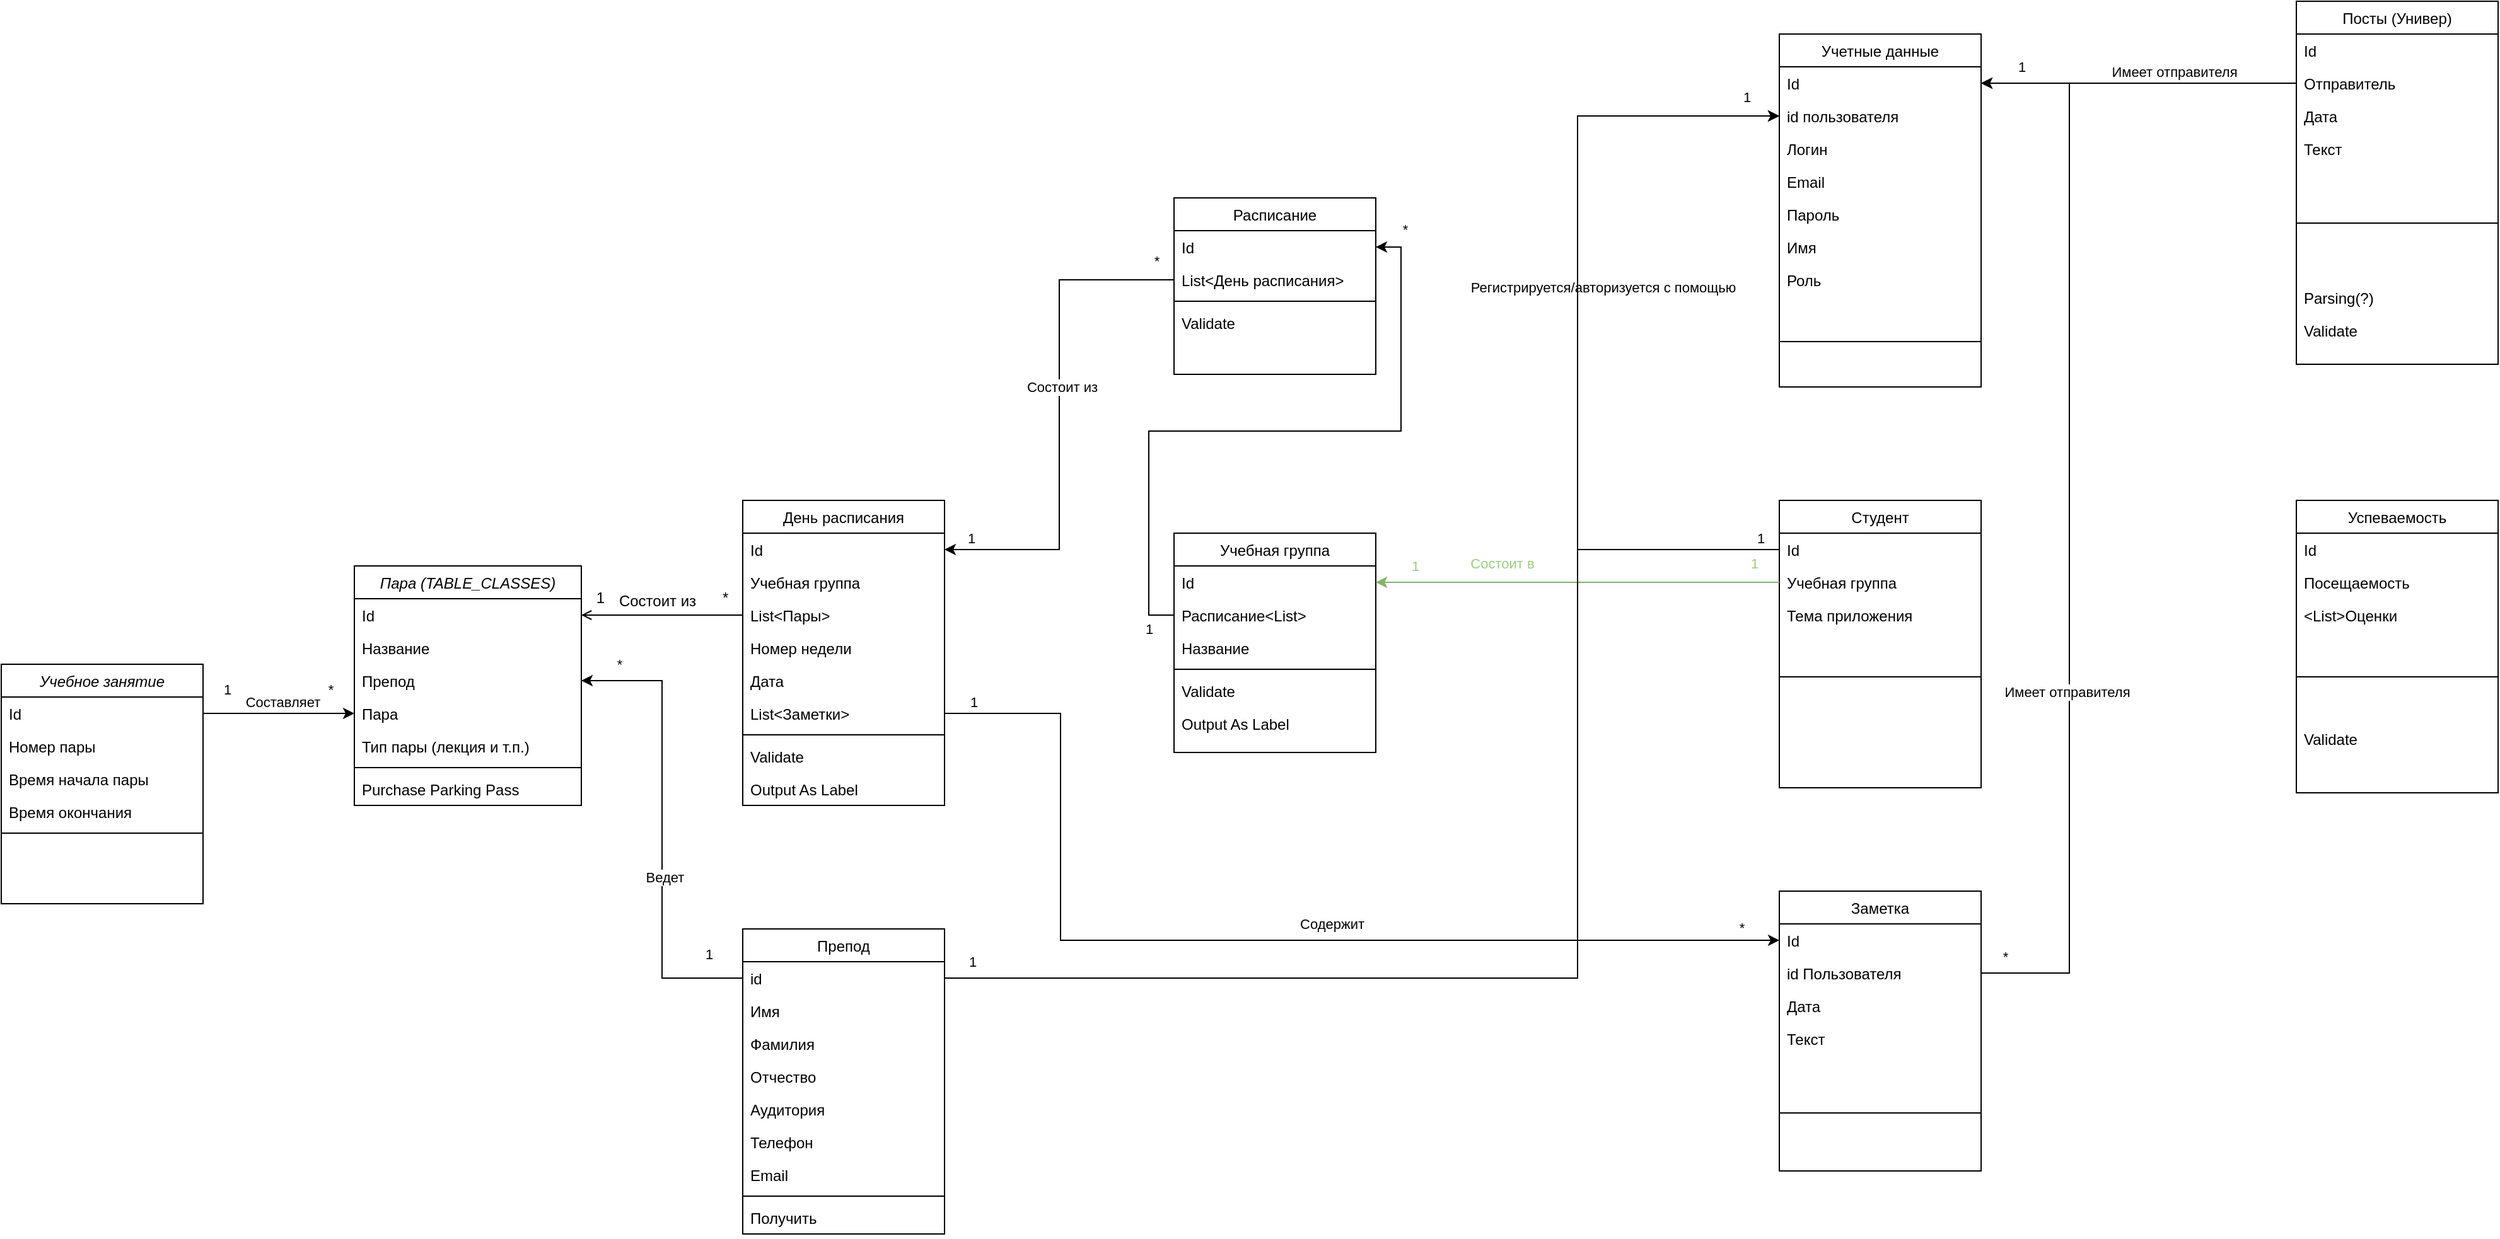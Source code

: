 <mxfile version="16.5.1" type="device"><diagram id="C5RBs43oDa-KdzZeNtuy" name="Page-1"><mxGraphModel dx="2249" dy="2034" grid="1" gridSize="10" guides="1" tooltips="1" connect="1" arrows="1" fold="1" page="1" pageScale="1" pageWidth="827" pageHeight="1169" math="0" shadow="0"><root><mxCell id="WIyWlLk6GJQsqaUBKTNV-0"/><mxCell id="WIyWlLk6GJQsqaUBKTNV-1" parent="WIyWlLk6GJQsqaUBKTNV-0"/><mxCell id="zkfFHV4jXpPFQw0GAbJ--0" value="Пара (TABLE_CLASSES)" style="swimlane;fontStyle=2;align=center;verticalAlign=top;childLayout=stackLayout;horizontal=1;startSize=26;horizontalStack=0;resizeParent=1;resizeLast=0;collapsible=1;marginBottom=0;rounded=0;shadow=0;strokeWidth=1;" parent="WIyWlLk6GJQsqaUBKTNV-1" vertex="1"><mxGeometry x="200" y="172" width="180" height="190" as="geometry"><mxRectangle x="230" y="140" width="160" height="26" as="alternateBounds"/></mxGeometry></mxCell><mxCell id="zkfFHV4jXpPFQw0GAbJ--1" value="Id" style="text;align=left;verticalAlign=top;spacingLeft=4;spacingRight=4;overflow=hidden;rotatable=0;points=[[0,0.5],[1,0.5]];portConstraint=eastwest;" parent="zkfFHV4jXpPFQw0GAbJ--0" vertex="1"><mxGeometry y="26" width="180" height="26" as="geometry"/></mxCell><mxCell id="zkfFHV4jXpPFQw0GAbJ--2" value="Название" style="text;align=left;verticalAlign=top;spacingLeft=4;spacingRight=4;overflow=hidden;rotatable=0;points=[[0,0.5],[1,0.5]];portConstraint=eastwest;rounded=0;shadow=0;html=0;" parent="zkfFHV4jXpPFQw0GAbJ--0" vertex="1"><mxGeometry y="52" width="180" height="26" as="geometry"/></mxCell><mxCell id="zkfFHV4jXpPFQw0GAbJ--3" value="Препод" style="text;align=left;verticalAlign=top;spacingLeft=4;spacingRight=4;overflow=hidden;rotatable=0;points=[[0,0.5],[1,0.5]];portConstraint=eastwest;rounded=0;shadow=0;html=0;" parent="zkfFHV4jXpPFQw0GAbJ--0" vertex="1"><mxGeometry y="78" width="180" height="26" as="geometry"/></mxCell><mxCell id="HMLo1GvduJwZ5FyDt5R9-80" value="Пара" style="text;align=left;verticalAlign=top;spacingLeft=4;spacingRight=4;overflow=hidden;rotatable=0;points=[[0,0.5],[1,0.5]];portConstraint=eastwest;" parent="zkfFHV4jXpPFQw0GAbJ--0" vertex="1"><mxGeometry y="104" width="180" height="26" as="geometry"/></mxCell><mxCell id="18_xznYcsgXf1KtRyhTN-0" value="Тип пары (лекция и т.п.)" style="text;align=left;verticalAlign=top;spacingLeft=4;spacingRight=4;overflow=hidden;rotatable=0;points=[[0,0.5],[1,0.5]];portConstraint=eastwest;" parent="zkfFHV4jXpPFQw0GAbJ--0" vertex="1"><mxGeometry y="130" width="180" height="26" as="geometry"/></mxCell><mxCell id="zkfFHV4jXpPFQw0GAbJ--4" value="" style="line;html=1;strokeWidth=1;align=left;verticalAlign=middle;spacingTop=-1;spacingLeft=3;spacingRight=3;rotatable=0;labelPosition=right;points=[];portConstraint=eastwest;" parent="zkfFHV4jXpPFQw0GAbJ--0" vertex="1"><mxGeometry y="156" width="180" height="8" as="geometry"/></mxCell><mxCell id="zkfFHV4jXpPFQw0GAbJ--5" value="Purchase Parking Pass" style="text;align=left;verticalAlign=top;spacingLeft=4;spacingRight=4;overflow=hidden;rotatable=0;points=[[0,0.5],[1,0.5]];portConstraint=eastwest;" parent="zkfFHV4jXpPFQw0GAbJ--0" vertex="1"><mxGeometry y="164" width="180" height="26" as="geometry"/></mxCell><mxCell id="zkfFHV4jXpPFQw0GAbJ--13" value="Препод" style="swimlane;fontStyle=0;align=center;verticalAlign=top;childLayout=stackLayout;horizontal=1;startSize=26;horizontalStack=0;resizeParent=1;resizeLast=0;collapsible=1;marginBottom=0;rounded=0;shadow=0;strokeWidth=1;" parent="WIyWlLk6GJQsqaUBKTNV-1" vertex="1"><mxGeometry x="508" y="460" width="160" height="242" as="geometry"><mxRectangle x="340" y="380" width="170" height="26" as="alternateBounds"/></mxGeometry></mxCell><mxCell id="zkfFHV4jXpPFQw0GAbJ--14" value="id" style="text;align=left;verticalAlign=top;spacingLeft=4;spacingRight=4;overflow=hidden;rotatable=0;points=[[0,0.5],[1,0.5]];portConstraint=eastwest;" parent="zkfFHV4jXpPFQw0GAbJ--13" vertex="1"><mxGeometry y="26" width="160" height="26" as="geometry"/></mxCell><mxCell id="HMLo1GvduJwZ5FyDt5R9-19" value="Имя" style="text;align=left;verticalAlign=top;spacingLeft=4;spacingRight=4;overflow=hidden;rotatable=0;points=[[0,0.5],[1,0.5]];portConstraint=eastwest;" parent="zkfFHV4jXpPFQw0GAbJ--13" vertex="1"><mxGeometry y="52" width="160" height="26" as="geometry"/></mxCell><mxCell id="HMLo1GvduJwZ5FyDt5R9-20" value="Фамилия" style="text;align=left;verticalAlign=top;spacingLeft=4;spacingRight=4;overflow=hidden;rotatable=0;points=[[0,0.5],[1,0.5]];portConstraint=eastwest;" parent="zkfFHV4jXpPFQw0GAbJ--13" vertex="1"><mxGeometry y="78" width="160" height="26" as="geometry"/></mxCell><mxCell id="HMLo1GvduJwZ5FyDt5R9-21" value="Отчество" style="text;align=left;verticalAlign=top;spacingLeft=4;spacingRight=4;overflow=hidden;rotatable=0;points=[[0,0.5],[1,0.5]];portConstraint=eastwest;" parent="zkfFHV4jXpPFQw0GAbJ--13" vertex="1"><mxGeometry y="104" width="160" height="26" as="geometry"/></mxCell><mxCell id="HMLo1GvduJwZ5FyDt5R9-23" value="Аудитория" style="text;align=left;verticalAlign=top;spacingLeft=4;spacingRight=4;overflow=hidden;rotatable=0;points=[[0,0.5],[1,0.5]];portConstraint=eastwest;" parent="zkfFHV4jXpPFQw0GAbJ--13" vertex="1"><mxGeometry y="130" width="160" height="26" as="geometry"/></mxCell><mxCell id="HMLo1GvduJwZ5FyDt5R9-24" value="Телефон" style="text;align=left;verticalAlign=top;spacingLeft=4;spacingRight=4;overflow=hidden;rotatable=0;points=[[0,0.5],[1,0.5]];portConstraint=eastwest;" parent="zkfFHV4jXpPFQw0GAbJ--13" vertex="1"><mxGeometry y="156" width="160" height="26" as="geometry"/></mxCell><mxCell id="HMLo1GvduJwZ5FyDt5R9-28" value="Email" style="text;align=left;verticalAlign=top;spacingLeft=4;spacingRight=4;overflow=hidden;rotatable=0;points=[[0,0.5],[1,0.5]];portConstraint=eastwest;" parent="zkfFHV4jXpPFQw0GAbJ--13" vertex="1"><mxGeometry y="182" width="160" height="26" as="geometry"/></mxCell><mxCell id="zkfFHV4jXpPFQw0GAbJ--15" value="" style="line;html=1;strokeWidth=1;align=left;verticalAlign=middle;spacingTop=-1;spacingLeft=3;spacingRight=3;rotatable=0;labelPosition=right;points=[];portConstraint=eastwest;" parent="zkfFHV4jXpPFQw0GAbJ--13" vertex="1"><mxGeometry y="208" width="160" height="8" as="geometry"/></mxCell><mxCell id="HMLo1GvduJwZ5FyDt5R9-22" value="Получить" style="text;align=left;verticalAlign=top;spacingLeft=4;spacingRight=4;overflow=hidden;rotatable=0;points=[[0,0.5],[1,0.5]];portConstraint=eastwest;" parent="zkfFHV4jXpPFQw0GAbJ--13" vertex="1"><mxGeometry y="216" width="160" height="26" as="geometry"/></mxCell><mxCell id="zkfFHV4jXpPFQw0GAbJ--17" value="День расписания" style="swimlane;fontStyle=0;align=center;verticalAlign=top;childLayout=stackLayout;horizontal=1;startSize=26;horizontalStack=0;resizeParent=1;resizeLast=0;collapsible=1;marginBottom=0;rounded=0;shadow=0;strokeWidth=1;" parent="WIyWlLk6GJQsqaUBKTNV-1" vertex="1"><mxGeometry x="508" y="120" width="160" height="242" as="geometry"><mxRectangle x="550" y="140" width="160" height="26" as="alternateBounds"/></mxGeometry></mxCell><mxCell id="zkfFHV4jXpPFQw0GAbJ--18" value="Id" style="text;align=left;verticalAlign=top;spacingLeft=4;spacingRight=4;overflow=hidden;rotatable=0;points=[[0,0.5],[1,0.5]];portConstraint=eastwest;" parent="zkfFHV4jXpPFQw0GAbJ--17" vertex="1"><mxGeometry y="26" width="160" height="26" as="geometry"/></mxCell><mxCell id="zkfFHV4jXpPFQw0GAbJ--19" value="Учебная группа" style="text;align=left;verticalAlign=top;spacingLeft=4;spacingRight=4;overflow=hidden;rotatable=0;points=[[0,0.5],[1,0.5]];portConstraint=eastwest;rounded=0;shadow=0;html=0;" parent="zkfFHV4jXpPFQw0GAbJ--17" vertex="1"><mxGeometry y="52" width="160" height="26" as="geometry"/></mxCell><mxCell id="zkfFHV4jXpPFQw0GAbJ--20" value="List&lt;Пары&gt;" style="text;align=left;verticalAlign=top;spacingLeft=4;spacingRight=4;overflow=hidden;rotatable=0;points=[[0,0.5],[1,0.5]];portConstraint=eastwest;rounded=0;shadow=0;html=0;" parent="zkfFHV4jXpPFQw0GAbJ--17" vertex="1"><mxGeometry y="78" width="160" height="26" as="geometry"/></mxCell><mxCell id="LuhwkF0ytFlyWVQwrRC3-18" value="Номер недели" style="text;align=left;verticalAlign=top;spacingLeft=4;spacingRight=4;overflow=hidden;rotatable=0;points=[[0,0.5],[1,0.5]];portConstraint=eastwest;rounded=0;shadow=0;html=0;" parent="zkfFHV4jXpPFQw0GAbJ--17" vertex="1"><mxGeometry y="104" width="160" height="26" as="geometry"/></mxCell><mxCell id="HMLo1GvduJwZ5FyDt5R9-50" value="Дата" style="text;align=left;verticalAlign=top;spacingLeft=4;spacingRight=4;overflow=hidden;rotatable=0;points=[[0,0.5],[1,0.5]];portConstraint=eastwest;" parent="zkfFHV4jXpPFQw0GAbJ--17" vertex="1"><mxGeometry y="130" width="160" height="26" as="geometry"/></mxCell><mxCell id="HMLo1GvduJwZ5FyDt5R9-49" value="List&lt;Заметки&gt;" style="text;align=left;verticalAlign=top;spacingLeft=4;spacingRight=4;overflow=hidden;rotatable=0;points=[[0,0.5],[1,0.5]];portConstraint=eastwest;rounded=0;shadow=0;html=0;" parent="zkfFHV4jXpPFQw0GAbJ--17" vertex="1"><mxGeometry y="156" width="160" height="26" as="geometry"/></mxCell><mxCell id="zkfFHV4jXpPFQw0GAbJ--23" value="" style="line;html=1;strokeWidth=1;align=left;verticalAlign=middle;spacingTop=-1;spacingLeft=3;spacingRight=3;rotatable=0;labelPosition=right;points=[];portConstraint=eastwest;" parent="zkfFHV4jXpPFQw0GAbJ--17" vertex="1"><mxGeometry y="182" width="160" height="8" as="geometry"/></mxCell><mxCell id="zkfFHV4jXpPFQw0GAbJ--24" value="Validate" style="text;align=left;verticalAlign=top;spacingLeft=4;spacingRight=4;overflow=hidden;rotatable=0;points=[[0,0.5],[1,0.5]];portConstraint=eastwest;" parent="zkfFHV4jXpPFQw0GAbJ--17" vertex="1"><mxGeometry y="190" width="160" height="26" as="geometry"/></mxCell><mxCell id="zkfFHV4jXpPFQw0GAbJ--25" value="Output As Label" style="text;align=left;verticalAlign=top;spacingLeft=4;spacingRight=4;overflow=hidden;rotatable=0;points=[[0,0.5],[1,0.5]];portConstraint=eastwest;" parent="zkfFHV4jXpPFQw0GAbJ--17" vertex="1"><mxGeometry y="216" width="160" height="26" as="geometry"/></mxCell><mxCell id="zkfFHV4jXpPFQw0GAbJ--26" value="" style="endArrow=open;shadow=0;strokeWidth=1;rounded=0;endFill=1;edgeStyle=elbowEdgeStyle;elbow=vertical;exitX=0;exitY=0.5;exitDx=0;exitDy=0;entryX=1;entryY=0.5;entryDx=0;entryDy=0;" parent="WIyWlLk6GJQsqaUBKTNV-1" source="zkfFHV4jXpPFQw0GAbJ--20" target="zkfFHV4jXpPFQw0GAbJ--1" edge="1"><mxGeometry x="0.5" y="41" relative="1" as="geometry"><mxPoint x="380" y="192" as="sourcePoint"/><mxPoint x="440" y="300" as="targetPoint"/><mxPoint x="-40" y="32" as="offset"/></mxGeometry></mxCell><mxCell id="zkfFHV4jXpPFQw0GAbJ--27" value="*" style="resizable=0;align=left;verticalAlign=bottom;labelBackgroundColor=none;fontSize=12;" parent="zkfFHV4jXpPFQw0GAbJ--26" connectable="0" vertex="1"><mxGeometry x="-1" relative="1" as="geometry"><mxPoint x="-18" y="-5" as="offset"/></mxGeometry></mxCell><mxCell id="zkfFHV4jXpPFQw0GAbJ--28" value="1" style="resizable=0;align=right;verticalAlign=bottom;labelBackgroundColor=none;fontSize=12;" parent="zkfFHV4jXpPFQw0GAbJ--26" connectable="0" vertex="1"><mxGeometry x="1" relative="1" as="geometry"><mxPoint x="20" y="-5" as="offset"/></mxGeometry></mxCell><mxCell id="zkfFHV4jXpPFQw0GAbJ--29" value="Состоит из" style="text;html=1;resizable=0;points=[];;align=center;verticalAlign=middle;labelBackgroundColor=none;rounded=0;shadow=0;strokeWidth=1;fontSize=12;" parent="zkfFHV4jXpPFQw0GAbJ--26" vertex="1" connectable="0"><mxGeometry x="0.5" y="49" relative="1" as="geometry"><mxPoint x="28" y="-60" as="offset"/></mxGeometry></mxCell><mxCell id="LuhwkF0ytFlyWVQwrRC3-2" value="Учебная группа" style="swimlane;fontStyle=0;align=center;verticalAlign=top;childLayout=stackLayout;horizontal=1;startSize=26;horizontalStack=0;resizeParent=1;resizeLast=0;collapsible=1;marginBottom=0;rounded=0;shadow=0;strokeWidth=1;" parent="WIyWlLk6GJQsqaUBKTNV-1" vertex="1"><mxGeometry x="850" y="146" width="160" height="174" as="geometry"><mxRectangle x="550" y="140" width="160" height="26" as="alternateBounds"/></mxGeometry></mxCell><mxCell id="LuhwkF0ytFlyWVQwrRC3-3" value="Id" style="text;align=left;verticalAlign=top;spacingLeft=4;spacingRight=4;overflow=hidden;rotatable=0;points=[[0,0.5],[1,0.5]];portConstraint=eastwest;" parent="LuhwkF0ytFlyWVQwrRC3-2" vertex="1"><mxGeometry y="26" width="160" height="26" as="geometry"/></mxCell><mxCell id="fOQuUvuFm4iIlGBNHbHv-0" value="Расписание&lt;List&gt;" style="text;align=left;verticalAlign=top;spacingLeft=4;spacingRight=4;overflow=hidden;rotatable=0;points=[[0,0.5],[1,0.5]];portConstraint=eastwest;rounded=0;shadow=0;html=0;" vertex="1" parent="LuhwkF0ytFlyWVQwrRC3-2"><mxGeometry y="52" width="160" height="26" as="geometry"/></mxCell><mxCell id="LuhwkF0ytFlyWVQwrRC3-4" value="Название" style="text;align=left;verticalAlign=top;spacingLeft=4;spacingRight=4;overflow=hidden;rotatable=0;points=[[0,0.5],[1,0.5]];portConstraint=eastwest;rounded=0;shadow=0;html=0;" parent="LuhwkF0ytFlyWVQwrRC3-2" vertex="1"><mxGeometry y="78" width="160" height="26" as="geometry"/></mxCell><mxCell id="LuhwkF0ytFlyWVQwrRC3-8" value="" style="line;html=1;strokeWidth=1;align=left;verticalAlign=middle;spacingTop=-1;spacingLeft=3;spacingRight=3;rotatable=0;labelPosition=right;points=[];portConstraint=eastwest;" parent="LuhwkF0ytFlyWVQwrRC3-2" vertex="1"><mxGeometry y="104" width="160" height="8" as="geometry"/></mxCell><mxCell id="LuhwkF0ytFlyWVQwrRC3-9" value="Validate" style="text;align=left;verticalAlign=top;spacingLeft=4;spacingRight=4;overflow=hidden;rotatable=0;points=[[0,0.5],[1,0.5]];portConstraint=eastwest;" parent="LuhwkF0ytFlyWVQwrRC3-2" vertex="1"><mxGeometry y="112" width="160" height="26" as="geometry"/></mxCell><mxCell id="LuhwkF0ytFlyWVQwrRC3-10" value="Output As Label" style="text;align=left;verticalAlign=top;spacingLeft=4;spacingRight=4;overflow=hidden;rotatable=0;points=[[0,0.5],[1,0.5]];portConstraint=eastwest;" parent="LuhwkF0ytFlyWVQwrRC3-2" vertex="1"><mxGeometry y="138" width="160" height="26" as="geometry"/></mxCell><mxCell id="LuhwkF0ytFlyWVQwrRC3-15" value="Расписание" style="swimlane;fontStyle=0;align=center;verticalAlign=top;childLayout=stackLayout;horizontal=1;startSize=26;horizontalStack=0;resizeParent=1;resizeLast=0;collapsible=1;marginBottom=0;rounded=0;shadow=0;strokeWidth=1;" parent="WIyWlLk6GJQsqaUBKTNV-1" vertex="1"><mxGeometry x="850" y="-120" width="160" height="140" as="geometry"><mxRectangle x="550" y="140" width="160" height="26" as="alternateBounds"/></mxGeometry></mxCell><mxCell id="LuhwkF0ytFlyWVQwrRC3-16" value="Id" style="text;align=left;verticalAlign=top;spacingLeft=4;spacingRight=4;overflow=hidden;rotatable=0;points=[[0,0.5],[1,0.5]];portConstraint=eastwest;" parent="LuhwkF0ytFlyWVQwrRC3-15" vertex="1"><mxGeometry y="26" width="160" height="26" as="geometry"/></mxCell><mxCell id="LuhwkF0ytFlyWVQwrRC3-17" value="List&lt;День расписания&gt;" style="text;align=left;verticalAlign=top;spacingLeft=4;spacingRight=4;overflow=hidden;rotatable=0;points=[[0,0.5],[1,0.5]];portConstraint=eastwest;rounded=0;shadow=0;html=0;" parent="LuhwkF0ytFlyWVQwrRC3-15" vertex="1"><mxGeometry y="52" width="160" height="26" as="geometry"/></mxCell><mxCell id="LuhwkF0ytFlyWVQwrRC3-21" value="" style="line;html=1;strokeWidth=1;align=left;verticalAlign=middle;spacingTop=-1;spacingLeft=3;spacingRight=3;rotatable=0;labelPosition=right;points=[];portConstraint=eastwest;" parent="LuhwkF0ytFlyWVQwrRC3-15" vertex="1"><mxGeometry y="78" width="160" height="8" as="geometry"/></mxCell><mxCell id="LuhwkF0ytFlyWVQwrRC3-22" value="Validate" style="text;align=left;verticalAlign=top;spacingLeft=4;spacingRight=4;overflow=hidden;rotatable=0;points=[[0,0.5],[1,0.5]];portConstraint=eastwest;" parent="LuhwkF0ytFlyWVQwrRC3-15" vertex="1"><mxGeometry y="86" width="160" height="26" as="geometry"/></mxCell><mxCell id="FzBFY5n84k5RlnvZ4wKI-0" value="Студент" style="swimlane;fontStyle=0;align=center;verticalAlign=top;childLayout=stackLayout;horizontal=1;startSize=26;horizontalStack=0;resizeParent=1;resizeLast=0;collapsible=1;marginBottom=0;rounded=0;shadow=0;strokeWidth=1;" parent="WIyWlLk6GJQsqaUBKTNV-1" vertex="1"><mxGeometry x="1330" y="120" width="160" height="228" as="geometry"><mxRectangle x="550" y="140" width="160" height="26" as="alternateBounds"/></mxGeometry></mxCell><mxCell id="FzBFY5n84k5RlnvZ4wKI-1" value="Id" style="text;align=left;verticalAlign=top;spacingLeft=4;spacingRight=4;overflow=hidden;rotatable=0;points=[[0,0.5],[1,0.5]];portConstraint=eastwest;" parent="FzBFY5n84k5RlnvZ4wKI-0" vertex="1"><mxGeometry y="26" width="160" height="26" as="geometry"/></mxCell><mxCell id="FzBFY5n84k5RlnvZ4wKI-7" value="Учебная группа&#10;" style="text;align=left;verticalAlign=top;spacingLeft=4;spacingRight=4;overflow=hidden;rotatable=0;points=[[0,0.5],[1,0.5]];portConstraint=eastwest;" parent="FzBFY5n84k5RlnvZ4wKI-0" vertex="1"><mxGeometry y="52" width="160" height="26" as="geometry"/></mxCell><mxCell id="HMLo1GvduJwZ5FyDt5R9-18" value="Тема приложения" style="text;align=left;verticalAlign=top;spacingLeft=4;spacingRight=4;overflow=hidden;rotatable=0;points=[[0,0.5],[1,0.5]];portConstraint=eastwest;" parent="FzBFY5n84k5RlnvZ4wKI-0" vertex="1"><mxGeometry y="78" width="160" height="26" as="geometry"/></mxCell><mxCell id="FzBFY5n84k5RlnvZ4wKI-3" value="" style="line;html=1;strokeWidth=1;align=left;verticalAlign=middle;spacingTop=-1;spacingLeft=3;spacingRight=3;rotatable=0;labelPosition=right;points=[];portConstraint=eastwest;" parent="FzBFY5n84k5RlnvZ4wKI-0" vertex="1"><mxGeometry y="104" width="160" height="72" as="geometry"/></mxCell><mxCell id="FzBFY5n84k5RlnvZ4wKI-5" value="" style="resizable=0;align=right;verticalAlign=bottom;labelBackgroundColor=none;fontSize=12;" parent="WIyWlLk6GJQsqaUBKTNV-1" connectable="0" vertex="1"><mxGeometry x="780" y="-80" as="geometry"/></mxCell><mxCell id="FzBFY5n84k5RlnvZ4wKI-15" value="Успеваемость" style="swimlane;fontStyle=0;align=center;verticalAlign=top;childLayout=stackLayout;horizontal=1;startSize=26;horizontalStack=0;resizeParent=1;resizeLast=0;collapsible=1;marginBottom=0;rounded=0;shadow=0;strokeWidth=1;" parent="WIyWlLk6GJQsqaUBKTNV-1" vertex="1"><mxGeometry x="1740" y="120" width="160" height="232" as="geometry"><mxRectangle x="550" y="140" width="160" height="26" as="alternateBounds"/></mxGeometry></mxCell><mxCell id="FzBFY5n84k5RlnvZ4wKI-16" value="Id" style="text;align=left;verticalAlign=top;spacingLeft=4;spacingRight=4;overflow=hidden;rotatable=0;points=[[0,0.5],[1,0.5]];portConstraint=eastwest;" parent="FzBFY5n84k5RlnvZ4wKI-15" vertex="1"><mxGeometry y="26" width="160" height="26" as="geometry"/></mxCell><mxCell id="FzBFY5n84k5RlnvZ4wKI-17" value="Посещаемость" style="text;align=left;verticalAlign=top;spacingLeft=4;spacingRight=4;overflow=hidden;rotatable=0;points=[[0,0.5],[1,0.5]];portConstraint=eastwest;" parent="FzBFY5n84k5RlnvZ4wKI-15" vertex="1"><mxGeometry y="52" width="160" height="26" as="geometry"/></mxCell><mxCell id="FzBFY5n84k5RlnvZ4wKI-19" value="&lt;List&gt;Оценки" style="text;align=left;verticalAlign=top;spacingLeft=4;spacingRight=4;overflow=hidden;rotatable=0;points=[[0,0.5],[1,0.5]];portConstraint=eastwest;" parent="FzBFY5n84k5RlnvZ4wKI-15" vertex="1"><mxGeometry y="78" width="160" height="26" as="geometry"/></mxCell><mxCell id="FzBFY5n84k5RlnvZ4wKI-20" value="" style="line;html=1;strokeWidth=1;align=left;verticalAlign=middle;spacingTop=-1;spacingLeft=3;spacingRight=3;rotatable=0;labelPosition=right;points=[];portConstraint=eastwest;" parent="FzBFY5n84k5RlnvZ4wKI-15" vertex="1"><mxGeometry y="104" width="160" height="72" as="geometry"/></mxCell><mxCell id="FzBFY5n84k5RlnvZ4wKI-21" value="Validate" style="text;align=left;verticalAlign=top;spacingLeft=4;spacingRight=4;overflow=hidden;rotatable=0;points=[[0,0.5],[1,0.5]];portConstraint=eastwest;" parent="FzBFY5n84k5RlnvZ4wKI-15" vertex="1"><mxGeometry y="176" width="160" height="30" as="geometry"/></mxCell><mxCell id="FzBFY5n84k5RlnvZ4wKI-33" value="Посты (Универ)" style="swimlane;fontStyle=0;align=center;verticalAlign=top;childLayout=stackLayout;horizontal=1;startSize=26;horizontalStack=0;resizeParent=1;resizeLast=0;collapsible=1;marginBottom=0;rounded=0;shadow=0;strokeWidth=1;" parent="WIyWlLk6GJQsqaUBKTNV-1" vertex="1"><mxGeometry x="1740" y="-276" width="160" height="288" as="geometry"><mxRectangle x="550" y="140" width="160" height="26" as="alternateBounds"/></mxGeometry></mxCell><mxCell id="FzBFY5n84k5RlnvZ4wKI-34" value="Id" style="text;align=left;verticalAlign=top;spacingLeft=4;spacingRight=4;overflow=hidden;rotatable=0;points=[[0,0.5],[1,0.5]];portConstraint=eastwest;" parent="FzBFY5n84k5RlnvZ4wKI-33" vertex="1"><mxGeometry y="26" width="160" height="26" as="geometry"/></mxCell><mxCell id="HMLo1GvduJwZ5FyDt5R9-46" value="Отправитель" style="text;align=left;verticalAlign=top;spacingLeft=4;spacingRight=4;overflow=hidden;rotatable=0;points=[[0,0.5],[1,0.5]];portConstraint=eastwest;" parent="FzBFY5n84k5RlnvZ4wKI-33" vertex="1"><mxGeometry y="52" width="160" height="26" as="geometry"/></mxCell><mxCell id="HMLo1GvduJwZ5FyDt5R9-47" value="Дата" style="text;align=left;verticalAlign=top;spacingLeft=4;spacingRight=4;overflow=hidden;rotatable=0;points=[[0,0.5],[1,0.5]];portConstraint=eastwest;" parent="FzBFY5n84k5RlnvZ4wKI-33" vertex="1"><mxGeometry y="78" width="160" height="26" as="geometry"/></mxCell><mxCell id="HMLo1GvduJwZ5FyDt5R9-48" value="Текст" style="text;align=left;verticalAlign=top;spacingLeft=4;spacingRight=4;overflow=hidden;rotatable=0;points=[[0,0.5],[1,0.5]];portConstraint=eastwest;" parent="FzBFY5n84k5RlnvZ4wKI-33" vertex="1"><mxGeometry y="104" width="160" height="26" as="geometry"/></mxCell><mxCell id="FzBFY5n84k5RlnvZ4wKI-36" value="" style="line;html=1;strokeWidth=1;align=left;verticalAlign=middle;spacingTop=-1;spacingLeft=3;spacingRight=3;rotatable=0;labelPosition=right;points=[];portConstraint=eastwest;" parent="FzBFY5n84k5RlnvZ4wKI-33" vertex="1"><mxGeometry y="130" width="160" height="92" as="geometry"/></mxCell><mxCell id="FzBFY5n84k5RlnvZ4wKI-41" value="Parsing(?)" style="text;align=left;verticalAlign=top;spacingLeft=4;spacingRight=4;overflow=hidden;rotatable=0;points=[[0,0.5],[1,0.5]];portConstraint=eastwest;" parent="FzBFY5n84k5RlnvZ4wKI-33" vertex="1"><mxGeometry y="222" width="160" height="26" as="geometry"/></mxCell><mxCell id="FzBFY5n84k5RlnvZ4wKI-37" value="Validate" style="text;align=left;verticalAlign=top;spacingLeft=4;spacingRight=4;overflow=hidden;rotatable=0;points=[[0,0.5],[1,0.5]];portConstraint=eastwest;" parent="FzBFY5n84k5RlnvZ4wKI-33" vertex="1"><mxGeometry y="248" width="160" height="26" as="geometry"/></mxCell><mxCell id="HMLo1GvduJwZ5FyDt5R9-10" style="edgeStyle=orthogonalEdgeStyle;rounded=0;orthogonalLoop=1;jettySize=auto;html=1;exitX=0;exitY=0.5;exitDx=0;exitDy=0;entryX=1;entryY=0.5;entryDx=0;entryDy=0;" parent="WIyWlLk6GJQsqaUBKTNV-1" source="LuhwkF0ytFlyWVQwrRC3-17" target="zkfFHV4jXpPFQw0GAbJ--18" edge="1"><mxGeometry relative="1" as="geometry"/></mxCell><mxCell id="HMLo1GvduJwZ5FyDt5R9-11" value="Состоит из" style="edgeLabel;html=1;align=center;verticalAlign=middle;resizable=0;points=[];" parent="HMLo1GvduJwZ5FyDt5R9-10" vertex="1" connectable="0"><mxGeometry x="-0.114" y="2" relative="1" as="geometry"><mxPoint as="offset"/></mxGeometry></mxCell><mxCell id="HMLo1GvduJwZ5FyDt5R9-12" value="1" style="edgeLabel;html=1;align=center;verticalAlign=middle;resizable=0;points=[];" parent="HMLo1GvduJwZ5FyDt5R9-10" vertex="1" connectable="0"><mxGeometry x="0.895" y="1" relative="1" as="geometry"><mxPoint y="-10" as="offset"/></mxGeometry></mxCell><mxCell id="HMLo1GvduJwZ5FyDt5R9-13" value="*" style="edgeLabel;html=1;align=center;verticalAlign=middle;resizable=0;points=[];" parent="HMLo1GvduJwZ5FyDt5R9-10" vertex="1" connectable="0"><mxGeometry x="-0.881" relative="1" as="geometry"><mxPoint x="9" y="-15" as="offset"/></mxGeometry></mxCell><mxCell id="HMLo1GvduJwZ5FyDt5R9-14" style="edgeStyle=orthogonalEdgeStyle;rounded=0;orthogonalLoop=1;jettySize=auto;html=1;exitX=0;exitY=0.5;exitDx=0;exitDy=0;entryX=1;entryY=0.5;entryDx=0;entryDy=0;fillColor=#d5e8d4;strokeColor=#82b366;" parent="WIyWlLk6GJQsqaUBKTNV-1" source="FzBFY5n84k5RlnvZ4wKI-7" target="LuhwkF0ytFlyWVQwrRC3-3" edge="1"><mxGeometry relative="1" as="geometry"/></mxCell><mxCell id="HMLo1GvduJwZ5FyDt5R9-15" value="1" style="edgeLabel;html=1;align=center;verticalAlign=middle;resizable=0;points=[];fontColor=#97D077;" parent="HMLo1GvduJwZ5FyDt5R9-14" vertex="1" connectable="0"><mxGeometry x="0.866" y="2" relative="1" as="geometry"><mxPoint x="9" y="-15" as="offset"/></mxGeometry></mxCell><mxCell id="HMLo1GvduJwZ5FyDt5R9-16" value="1" style="edgeLabel;html=1;align=center;verticalAlign=middle;resizable=0;points=[];fontColor=#97D077;" parent="HMLo1GvduJwZ5FyDt5R9-14" vertex="1" connectable="0"><mxGeometry x="-0.816" y="-2" relative="1" as="geometry"><mxPoint x="9" y="-13" as="offset"/></mxGeometry></mxCell><mxCell id="HMLo1GvduJwZ5FyDt5R9-17" value="Состоит в" style="edgeLabel;html=1;align=center;verticalAlign=middle;resizable=0;points=[];fontColor=#97D077;" parent="HMLo1GvduJwZ5FyDt5R9-14" vertex="1" connectable="0"><mxGeometry x="-0.094" y="1" relative="1" as="geometry"><mxPoint x="-75" y="-16" as="offset"/></mxGeometry></mxCell><mxCell id="HMLo1GvduJwZ5FyDt5R9-29" value="Учетные данные" style="swimlane;fontStyle=0;align=center;verticalAlign=top;childLayout=stackLayout;horizontal=1;startSize=26;horizontalStack=0;resizeParent=1;resizeLast=0;collapsible=1;marginBottom=0;rounded=0;shadow=0;strokeWidth=1;" parent="WIyWlLk6GJQsqaUBKTNV-1" vertex="1"><mxGeometry x="1330" y="-250" width="160" height="280" as="geometry"><mxRectangle x="550" y="140" width="160" height="26" as="alternateBounds"/></mxGeometry></mxCell><mxCell id="HMLo1GvduJwZ5FyDt5R9-30" value="Id" style="text;align=left;verticalAlign=top;spacingLeft=4;spacingRight=4;overflow=hidden;rotatable=0;points=[[0,0.5],[1,0.5]];portConstraint=eastwest;" parent="HMLo1GvduJwZ5FyDt5R9-29" vertex="1"><mxGeometry y="26" width="160" height="26" as="geometry"/></mxCell><mxCell id="HMLo1GvduJwZ5FyDt5R9-31" value="id пользователя" style="text;align=left;verticalAlign=top;spacingLeft=4;spacingRight=4;overflow=hidden;rotatable=0;points=[[0,0.5],[1,0.5]];portConstraint=eastwest;" parent="HMLo1GvduJwZ5FyDt5R9-29" vertex="1"><mxGeometry y="52" width="160" height="26" as="geometry"/></mxCell><mxCell id="HMLo1GvduJwZ5FyDt5R9-32" value="Логин" style="text;align=left;verticalAlign=top;spacingLeft=4;spacingRight=4;overflow=hidden;rotatable=0;points=[[0,0.5],[1,0.5]];portConstraint=eastwest;" parent="HMLo1GvduJwZ5FyDt5R9-29" vertex="1"><mxGeometry y="78" width="160" height="26" as="geometry"/></mxCell><mxCell id="HMLo1GvduJwZ5FyDt5R9-33" value="Email" style="text;align=left;verticalAlign=top;spacingLeft=4;spacingRight=4;overflow=hidden;rotatable=0;points=[[0,0.5],[1,0.5]];portConstraint=eastwest;" parent="HMLo1GvduJwZ5FyDt5R9-29" vertex="1"><mxGeometry y="104" width="160" height="26" as="geometry"/></mxCell><mxCell id="HMLo1GvduJwZ5FyDt5R9-34" value="Пароль" style="text;align=left;verticalAlign=top;spacingLeft=4;spacingRight=4;overflow=hidden;rotatable=0;points=[[0,0.5],[1,0.5]];portConstraint=eastwest;" parent="HMLo1GvduJwZ5FyDt5R9-29" vertex="1"><mxGeometry y="130" width="160" height="26" as="geometry"/></mxCell><mxCell id="HMLo1GvduJwZ5FyDt5R9-40" value="Имя" style="text;align=left;verticalAlign=top;spacingLeft=4;spacingRight=4;overflow=hidden;rotatable=0;points=[[0,0.5],[1,0.5]];portConstraint=eastwest;" parent="HMLo1GvduJwZ5FyDt5R9-29" vertex="1"><mxGeometry y="156" width="160" height="26" as="geometry"/></mxCell><mxCell id="HMLo1GvduJwZ5FyDt5R9-41" value="Роль" style="text;align=left;verticalAlign=top;spacingLeft=4;spacingRight=4;overflow=hidden;rotatable=0;points=[[0,0.5],[1,0.5]];portConstraint=eastwest;" parent="HMLo1GvduJwZ5FyDt5R9-29" vertex="1"><mxGeometry y="182" width="160" height="26" as="geometry"/></mxCell><mxCell id="HMLo1GvduJwZ5FyDt5R9-35" value="" style="line;html=1;strokeWidth=1;align=left;verticalAlign=middle;spacingTop=-1;spacingLeft=3;spacingRight=3;rotatable=0;labelPosition=right;points=[];portConstraint=eastwest;" parent="HMLo1GvduJwZ5FyDt5R9-29" vertex="1"><mxGeometry y="208" width="160" height="72" as="geometry"/></mxCell><mxCell id="HMLo1GvduJwZ5FyDt5R9-36" style="edgeStyle=orthogonalEdgeStyle;rounded=0;orthogonalLoop=1;jettySize=auto;html=1;entryX=0;entryY=0.5;entryDx=0;entryDy=0;exitX=0;exitY=0.5;exitDx=0;exitDy=0;" parent="WIyWlLk6GJQsqaUBKTNV-1" source="FzBFY5n84k5RlnvZ4wKI-1" target="HMLo1GvduJwZ5FyDt5R9-31" edge="1"><mxGeometry relative="1" as="geometry"><Array as="points"><mxPoint x="1170" y="159"/><mxPoint x="1170" y="-185"/></Array><mxPoint x="1300" y="159" as="sourcePoint"/></mxGeometry></mxCell><mxCell id="HMLo1GvduJwZ5FyDt5R9-37" value="Регистрируется/авторизуется с помощью" style="edgeLabel;html=1;align=center;verticalAlign=middle;resizable=0;points=[];" parent="HMLo1GvduJwZ5FyDt5R9-36" vertex="1" connectable="0"><mxGeometry x="-0.095" y="-1" relative="1" as="geometry"><mxPoint x="19" y="-68" as="offset"/></mxGeometry></mxCell><mxCell id="HMLo1GvduJwZ5FyDt5R9-38" value="1" style="edgeLabel;html=1;align=center;verticalAlign=middle;resizable=0;points=[];" parent="HMLo1GvduJwZ5FyDt5R9-36" vertex="1" connectable="0"><mxGeometry x="-0.954" y="2" relative="1" as="geometry"><mxPoint y="-11" as="offset"/></mxGeometry></mxCell><mxCell id="HMLo1GvduJwZ5FyDt5R9-39" value="1" style="edgeLabel;html=1;align=center;verticalAlign=middle;resizable=0;points=[];" parent="HMLo1GvduJwZ5FyDt5R9-36" vertex="1" connectable="0"><mxGeometry x="0.931" y="1" relative="1" as="geometry"><mxPoint x="-3" y="-14" as="offset"/></mxGeometry></mxCell><mxCell id="HMLo1GvduJwZ5FyDt5R9-42" style="edgeStyle=orthogonalEdgeStyle;rounded=0;orthogonalLoop=1;jettySize=auto;html=1;entryX=1;entryY=0.5;entryDx=0;entryDy=0;exitX=0;exitY=0.5;exitDx=0;exitDy=0;" parent="WIyWlLk6GJQsqaUBKTNV-1" source="HMLo1GvduJwZ5FyDt5R9-46" target="HMLo1GvduJwZ5FyDt5R9-30" edge="1"><mxGeometry relative="1" as="geometry"><mxPoint x="1610" y="-211" as="sourcePoint"/></mxGeometry></mxCell><mxCell id="HMLo1GvduJwZ5FyDt5R9-43" value="1" style="edgeLabel;html=1;align=center;verticalAlign=middle;resizable=0;points=[];" parent="HMLo1GvduJwZ5FyDt5R9-42" vertex="1" connectable="0"><mxGeometry x="0.743" y="-2" relative="1" as="geometry"><mxPoint y="-11" as="offset"/></mxGeometry></mxCell><mxCell id="HMLo1GvduJwZ5FyDt5R9-67" value="Имеет отправителя" style="edgeLabel;html=1;align=center;verticalAlign=middle;resizable=0;points=[];" parent="HMLo1GvduJwZ5FyDt5R9-42" vertex="1" connectable="0"><mxGeometry x="-0.221" y="-2" relative="1" as="geometry"><mxPoint y="-7" as="offset"/></mxGeometry></mxCell><mxCell id="HMLo1GvduJwZ5FyDt5R9-51" value="Заметка" style="swimlane;fontStyle=0;align=center;verticalAlign=top;childLayout=stackLayout;horizontal=1;startSize=26;horizontalStack=0;resizeParent=1;resizeLast=0;collapsible=1;marginBottom=0;rounded=0;shadow=0;strokeWidth=1;" parent="WIyWlLk6GJQsqaUBKTNV-1" vertex="1"><mxGeometry x="1330" y="430" width="160" height="222" as="geometry"><mxRectangle x="550" y="140" width="160" height="26" as="alternateBounds"/></mxGeometry></mxCell><mxCell id="HMLo1GvduJwZ5FyDt5R9-52" value="Id" style="text;align=left;verticalAlign=top;spacingLeft=4;spacingRight=4;overflow=hidden;rotatable=0;points=[[0,0.5],[1,0.5]];portConstraint=eastwest;" parent="HMLo1GvduJwZ5FyDt5R9-51" vertex="1"><mxGeometry y="26" width="160" height="26" as="geometry"/></mxCell><mxCell id="HMLo1GvduJwZ5FyDt5R9-53" value="id Пользователя" style="text;align=left;verticalAlign=top;spacingLeft=4;spacingRight=4;overflow=hidden;rotatable=0;points=[[0,0.5],[1,0.5]];portConstraint=eastwest;" parent="HMLo1GvduJwZ5FyDt5R9-51" vertex="1"><mxGeometry y="52" width="160" height="26" as="geometry"/></mxCell><mxCell id="HMLo1GvduJwZ5FyDt5R9-54" value="Дата" style="text;align=left;verticalAlign=top;spacingLeft=4;spacingRight=4;overflow=hidden;rotatable=0;points=[[0,0.5],[1,0.5]];portConstraint=eastwest;" parent="HMLo1GvduJwZ5FyDt5R9-51" vertex="1"><mxGeometry y="78" width="160" height="26" as="geometry"/></mxCell><mxCell id="HMLo1GvduJwZ5FyDt5R9-55" value="Текст" style="text;align=left;verticalAlign=top;spacingLeft=4;spacingRight=4;overflow=hidden;rotatable=0;points=[[0,0.5],[1,0.5]];portConstraint=eastwest;" parent="HMLo1GvduJwZ5FyDt5R9-51" vertex="1"><mxGeometry y="104" width="160" height="26" as="geometry"/></mxCell><mxCell id="HMLo1GvduJwZ5FyDt5R9-56" value="" style="line;html=1;strokeWidth=1;align=left;verticalAlign=middle;spacingTop=-1;spacingLeft=3;spacingRight=3;rotatable=0;labelPosition=right;points=[];portConstraint=eastwest;" parent="HMLo1GvduJwZ5FyDt5R9-51" vertex="1"><mxGeometry y="130" width="160" height="92" as="geometry"/></mxCell><mxCell id="HMLo1GvduJwZ5FyDt5R9-59" style="edgeStyle=orthogonalEdgeStyle;rounded=0;orthogonalLoop=1;jettySize=auto;html=1;exitX=1;exitY=0.5;exitDx=0;exitDy=0;entryX=1;entryY=0.5;entryDx=0;entryDy=0;" parent="WIyWlLk6GJQsqaUBKTNV-1" source="HMLo1GvduJwZ5FyDt5R9-53" target="HMLo1GvduJwZ5FyDt5R9-30" edge="1"><mxGeometry relative="1" as="geometry"><Array as="points"><mxPoint x="1560" y="495"/><mxPoint x="1560" y="-211"/></Array></mxGeometry></mxCell><mxCell id="HMLo1GvduJwZ5FyDt5R9-60" value="*" style="edgeLabel;html=1;align=center;verticalAlign=middle;resizable=0;points=[];" parent="HMLo1GvduJwZ5FyDt5R9-59" vertex="1" connectable="0"><mxGeometry x="-0.851" relative="1" as="geometry"><mxPoint x="-44" y="-13" as="offset"/></mxGeometry></mxCell><mxCell id="HMLo1GvduJwZ5FyDt5R9-66" value="Имеет отправителя" style="edgeLabel;html=1;align=center;verticalAlign=middle;resizable=0;points=[];" parent="HMLo1GvduJwZ5FyDt5R9-59" vertex="1" connectable="0"><mxGeometry x="-0.304" y="2" relative="1" as="geometry"><mxPoint y="1" as="offset"/></mxGeometry></mxCell><mxCell id="HMLo1GvduJwZ5FyDt5R9-61" style="edgeStyle=orthogonalEdgeStyle;rounded=0;orthogonalLoop=1;jettySize=auto;html=1;exitX=1;exitY=0.5;exitDx=0;exitDy=0;entryX=0;entryY=0.5;entryDx=0;entryDy=0;" parent="WIyWlLk6GJQsqaUBKTNV-1" source="HMLo1GvduJwZ5FyDt5R9-49" target="HMLo1GvduJwZ5FyDt5R9-52" edge="1"><mxGeometry relative="1" as="geometry"><Array as="points"><mxPoint x="760" y="289"/><mxPoint x="760" y="469"/></Array></mxGeometry></mxCell><mxCell id="HMLo1GvduJwZ5FyDt5R9-63" value="Содержит" style="edgeLabel;html=1;align=center;verticalAlign=middle;resizable=0;points=[];" parent="HMLo1GvduJwZ5FyDt5R9-61" vertex="1" connectable="0"><mxGeometry x="0.139" y="-2" relative="1" as="geometry"><mxPoint x="7" y="-15" as="offset"/></mxGeometry></mxCell><mxCell id="HMLo1GvduJwZ5FyDt5R9-64" value="1" style="edgeLabel;html=1;align=center;verticalAlign=middle;resizable=0;points=[];" parent="HMLo1GvduJwZ5FyDt5R9-61" vertex="1" connectable="0"><mxGeometry x="-0.949" y="1" relative="1" as="geometry"><mxPoint x="1" y="-8" as="offset"/></mxGeometry></mxCell><mxCell id="HMLo1GvduJwZ5FyDt5R9-65" value="*" style="edgeLabel;html=1;align=center;verticalAlign=middle;resizable=0;points=[];" parent="HMLo1GvduJwZ5FyDt5R9-61" vertex="1" connectable="0"><mxGeometry x="0.928" y="2" relative="1" as="geometry"><mxPoint y="-8" as="offset"/></mxGeometry></mxCell><mxCell id="HMLo1GvduJwZ5FyDt5R9-68" style="edgeStyle=orthogonalEdgeStyle;rounded=0;orthogonalLoop=1;jettySize=auto;html=1;exitX=0;exitY=0.5;exitDx=0;exitDy=0;entryX=1;entryY=0.5;entryDx=0;entryDy=0;" parent="WIyWlLk6GJQsqaUBKTNV-1" source="zkfFHV4jXpPFQw0GAbJ--14" target="zkfFHV4jXpPFQw0GAbJ--3" edge="1"><mxGeometry relative="1" as="geometry"/></mxCell><mxCell id="HMLo1GvduJwZ5FyDt5R9-69" value="Ведет" style="edgeLabel;html=1;align=center;verticalAlign=middle;resizable=0;points=[];" parent="HMLo1GvduJwZ5FyDt5R9-68" vertex="1" connectable="0"><mxGeometry x="-0.215" y="-2" relative="1" as="geometry"><mxPoint y="-1" as="offset"/></mxGeometry></mxCell><mxCell id="HMLo1GvduJwZ5FyDt5R9-70" value="*" style="edgeLabel;html=1;align=center;verticalAlign=middle;resizable=0;points=[];" parent="HMLo1GvduJwZ5FyDt5R9-68" vertex="1" connectable="0"><mxGeometry x="0.72" y="2" relative="1" as="geometry"><mxPoint x="-21" y="-15" as="offset"/></mxGeometry></mxCell><mxCell id="HMLo1GvduJwZ5FyDt5R9-71" value="1" style="edgeLabel;html=1;align=center;verticalAlign=middle;resizable=0;points=[];" parent="HMLo1GvduJwZ5FyDt5R9-68" vertex="1" connectable="0"><mxGeometry x="-0.899" y="1" relative="1" as="geometry"><mxPoint x="-9" y="-20" as="offset"/></mxGeometry></mxCell><mxCell id="HMLo1GvduJwZ5FyDt5R9-72" value="Учебное занятие" style="swimlane;fontStyle=2;align=center;verticalAlign=top;childLayout=stackLayout;horizontal=1;startSize=26;horizontalStack=0;resizeParent=1;resizeLast=0;collapsible=1;marginBottom=0;rounded=0;shadow=0;strokeWidth=1;" parent="WIyWlLk6GJQsqaUBKTNV-1" vertex="1"><mxGeometry x="-80" y="250" width="160" height="190" as="geometry"><mxRectangle x="230" y="140" width="160" height="26" as="alternateBounds"/></mxGeometry></mxCell><mxCell id="HMLo1GvduJwZ5FyDt5R9-73" value="Id" style="text;align=left;verticalAlign=top;spacingLeft=4;spacingRight=4;overflow=hidden;rotatable=0;points=[[0,0.5],[1,0.5]];portConstraint=eastwest;" parent="HMLo1GvduJwZ5FyDt5R9-72" vertex="1"><mxGeometry y="26" width="160" height="26" as="geometry"/></mxCell><mxCell id="HMLo1GvduJwZ5FyDt5R9-74" value="Номер пары" style="text;align=left;verticalAlign=top;spacingLeft=4;spacingRight=4;overflow=hidden;rotatable=0;points=[[0,0.5],[1,0.5]];portConstraint=eastwest;rounded=0;shadow=0;html=0;" parent="HMLo1GvduJwZ5FyDt5R9-72" vertex="1"><mxGeometry y="52" width="160" height="26" as="geometry"/></mxCell><mxCell id="LuhwkF0ytFlyWVQwrRC3-0" value="Время начала пары" style="text;align=left;verticalAlign=top;spacingLeft=4;spacingRight=4;overflow=hidden;rotatable=0;points=[[0,0.5],[1,0.5]];portConstraint=eastwest;rounded=0;shadow=0;html=0;" parent="HMLo1GvduJwZ5FyDt5R9-72" vertex="1"><mxGeometry y="78" width="160" height="26" as="geometry"/></mxCell><mxCell id="LuhwkF0ytFlyWVQwrRC3-1" value="Время окончания" style="text;align=left;verticalAlign=top;spacingLeft=4;spacingRight=4;overflow=hidden;rotatable=0;points=[[0,0.5],[1,0.5]];portConstraint=eastwest;rounded=0;shadow=0;html=0;" parent="HMLo1GvduJwZ5FyDt5R9-72" vertex="1"><mxGeometry y="104" width="160" height="26" as="geometry"/></mxCell><mxCell id="HMLo1GvduJwZ5FyDt5R9-78" value="" style="line;html=1;strokeWidth=1;align=left;verticalAlign=middle;spacingTop=-1;spacingLeft=3;spacingRight=3;rotatable=0;labelPosition=right;points=[];portConstraint=eastwest;" parent="HMLo1GvduJwZ5FyDt5R9-72" vertex="1"><mxGeometry y="130" width="160" height="8" as="geometry"/></mxCell><mxCell id="HMLo1GvduJwZ5FyDt5R9-81" style="edgeStyle=orthogonalEdgeStyle;rounded=0;orthogonalLoop=1;jettySize=auto;html=1;exitX=1;exitY=0.5;exitDx=0;exitDy=0;entryX=0;entryY=0.5;entryDx=0;entryDy=0;" parent="WIyWlLk6GJQsqaUBKTNV-1" source="HMLo1GvduJwZ5FyDt5R9-73" target="HMLo1GvduJwZ5FyDt5R9-80" edge="1"><mxGeometry relative="1" as="geometry"/></mxCell><mxCell id="HMLo1GvduJwZ5FyDt5R9-82" value="1" style="edgeLabel;html=1;align=center;verticalAlign=middle;resizable=0;points=[];" parent="HMLo1GvduJwZ5FyDt5R9-81" vertex="1" connectable="0"><mxGeometry x="-0.692" y="1" relative="1" as="geometry"><mxPoint y="-18" as="offset"/></mxGeometry></mxCell><mxCell id="HMLo1GvduJwZ5FyDt5R9-83" value="*" style="edgeLabel;html=1;align=center;verticalAlign=middle;resizable=0;points=[];" parent="HMLo1GvduJwZ5FyDt5R9-81" vertex="1" connectable="0"><mxGeometry x="0.686" relative="1" as="geometry"><mxPoint y="-19" as="offset"/></mxGeometry></mxCell><mxCell id="HMLo1GvduJwZ5FyDt5R9-84" value="Составляет" style="edgeLabel;html=1;align=center;verticalAlign=middle;resizable=0;points=[];" parent="HMLo1GvduJwZ5FyDt5R9-81" vertex="1" connectable="0"><mxGeometry x="-0.256" relative="1" as="geometry"><mxPoint x="18" y="-9" as="offset"/></mxGeometry></mxCell><mxCell id="fOQuUvuFm4iIlGBNHbHv-1" style="edgeStyle=orthogonalEdgeStyle;rounded=0;orthogonalLoop=1;jettySize=auto;html=1;exitX=0;exitY=0.5;exitDx=0;exitDy=0;entryX=1;entryY=0.5;entryDx=0;entryDy=0;" edge="1" parent="WIyWlLk6GJQsqaUBKTNV-1" source="fOQuUvuFm4iIlGBNHbHv-0" target="LuhwkF0ytFlyWVQwrRC3-16"><mxGeometry relative="1" as="geometry"/></mxCell><mxCell id="fOQuUvuFm4iIlGBNHbHv-2" value="*" style="edgeLabel;html=1;align=center;verticalAlign=middle;resizable=0;points=[];" vertex="1" connectable="0" parent="fOQuUvuFm4iIlGBNHbHv-1"><mxGeometry x="0.873" y="-3" relative="1" as="geometry"><mxPoint y="-28" as="offset"/></mxGeometry></mxCell><mxCell id="fOQuUvuFm4iIlGBNHbHv-3" value="1" style="edgeLabel;html=1;align=center;verticalAlign=middle;resizable=0;points=[];" vertex="1" connectable="0" parent="fOQuUvuFm4iIlGBNHbHv-1"><mxGeometry x="-0.885" relative="1" as="geometry"><mxPoint y="21" as="offset"/></mxGeometry></mxCell><mxCell id="fOQuUvuFm4iIlGBNHbHv-4" style="edgeStyle=orthogonalEdgeStyle;rounded=0;orthogonalLoop=1;jettySize=auto;html=1;exitX=1;exitY=0.5;exitDx=0;exitDy=0;entryX=0;entryY=0.5;entryDx=0;entryDy=0;" edge="1" parent="WIyWlLk6GJQsqaUBKTNV-1" source="zkfFHV4jXpPFQw0GAbJ--14" target="HMLo1GvduJwZ5FyDt5R9-31"><mxGeometry relative="1" as="geometry"><Array as="points"><mxPoint x="1170" y="499"/><mxPoint x="1170" y="-185"/></Array></mxGeometry></mxCell><mxCell id="fOQuUvuFm4iIlGBNHbHv-5" value="1" style="edgeLabel;html=1;align=center;verticalAlign=middle;resizable=0;points=[];" vertex="1" connectable="0" parent="fOQuUvuFm4iIlGBNHbHv-4"><mxGeometry x="-0.967" relative="1" as="geometry"><mxPoint y="-13" as="offset"/></mxGeometry></mxCell></root></mxGraphModel></diagram></mxfile>